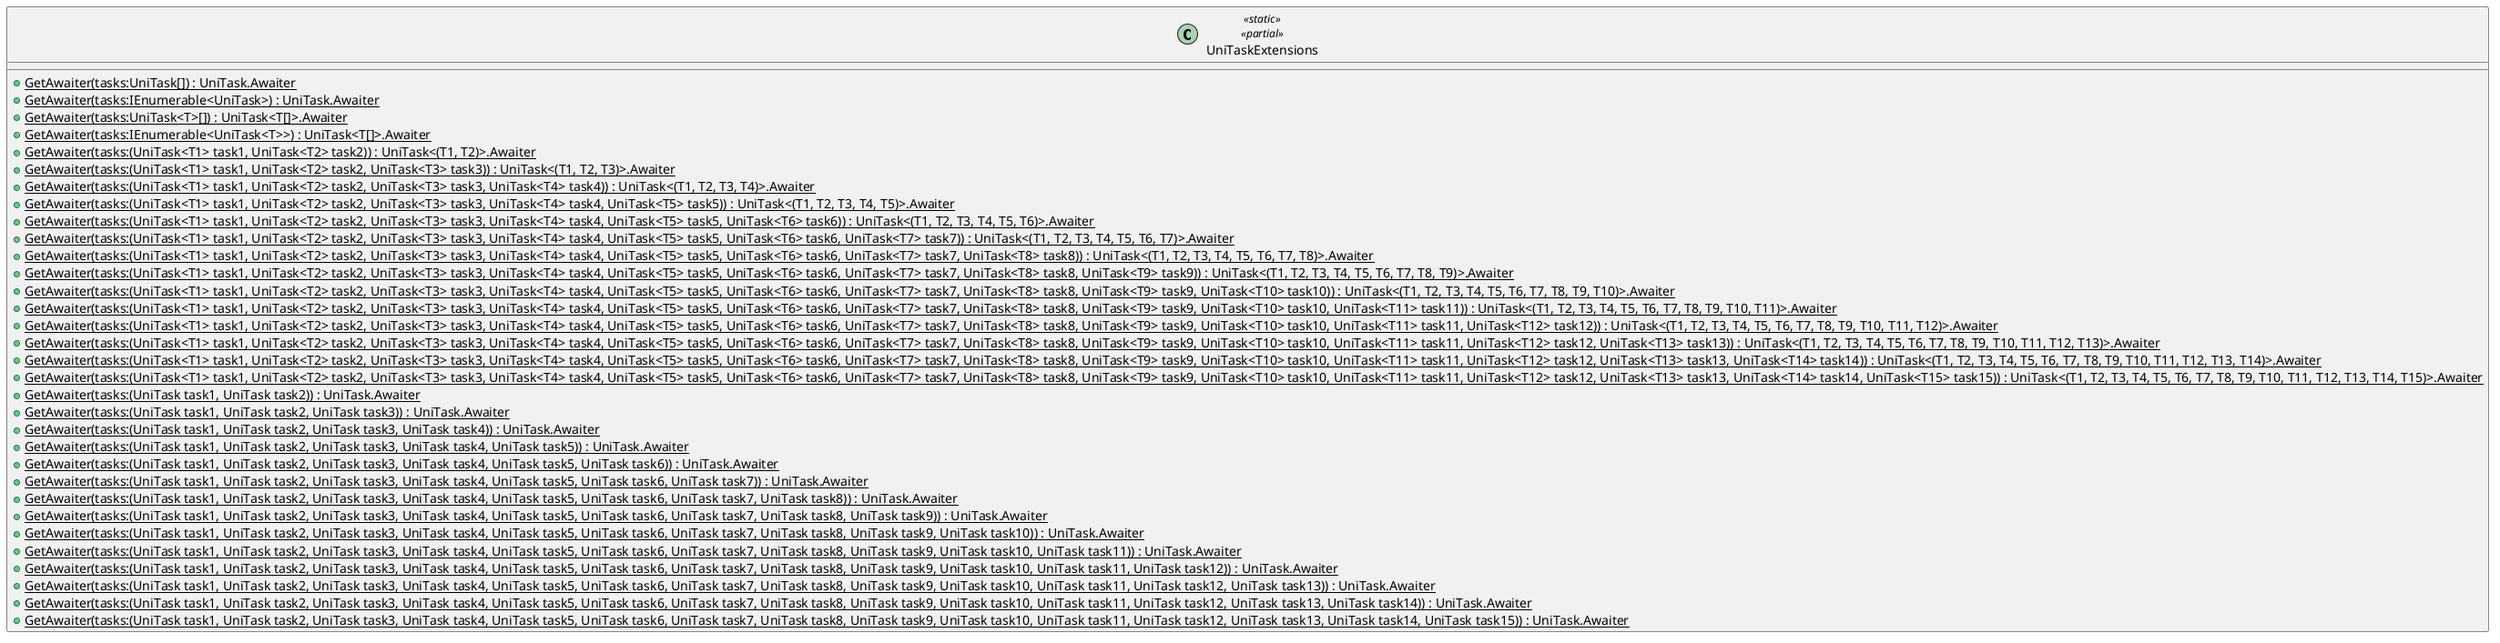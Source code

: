 @startuml
class UniTaskExtensions <<static>> <<partial>> {
    + {static} GetAwaiter(tasks:UniTask[]) : UniTask.Awaiter
    + {static} GetAwaiter(tasks:IEnumerable<UniTask>) : UniTask.Awaiter
    + {static} GetAwaiter(tasks:UniTask<T>[]) : UniTask<T[]>.Awaiter
    + {static} GetAwaiter(tasks:IEnumerable<UniTask<T>>) : UniTask<T[]>.Awaiter
    + {static} GetAwaiter(tasks:(UniTask<T1> task1, UniTask<T2> task2)) : UniTask<(T1, T2)>.Awaiter
    + {static} GetAwaiter(tasks:(UniTask<T1> task1, UniTask<T2> task2, UniTask<T3> task3)) : UniTask<(T1, T2, T3)>.Awaiter
    + {static} GetAwaiter(tasks:(UniTask<T1> task1, UniTask<T2> task2, UniTask<T3> task3, UniTask<T4> task4)) : UniTask<(T1, T2, T3, T4)>.Awaiter
    + {static} GetAwaiter(tasks:(UniTask<T1> task1, UniTask<T2> task2, UniTask<T3> task3, UniTask<T4> task4, UniTask<T5> task5)) : UniTask<(T1, T2, T3, T4, T5)>.Awaiter
    + {static} GetAwaiter(tasks:(UniTask<T1> task1, UniTask<T2> task2, UniTask<T3> task3, UniTask<T4> task4, UniTask<T5> task5, UniTask<T6> task6)) : UniTask<(T1, T2, T3, T4, T5, T6)>.Awaiter
    + {static} GetAwaiter(tasks:(UniTask<T1> task1, UniTask<T2> task2, UniTask<T3> task3, UniTask<T4> task4, UniTask<T5> task5, UniTask<T6> task6, UniTask<T7> task7)) : UniTask<(T1, T2, T3, T4, T5, T6, T7)>.Awaiter
    + {static} GetAwaiter(tasks:(UniTask<T1> task1, UniTask<T2> task2, UniTask<T3> task3, UniTask<T4> task4, UniTask<T5> task5, UniTask<T6> task6, UniTask<T7> task7, UniTask<T8> task8)) : UniTask<(T1, T2, T3, T4, T5, T6, T7, T8)>.Awaiter
    + {static} GetAwaiter(tasks:(UniTask<T1> task1, UniTask<T2> task2, UniTask<T3> task3, UniTask<T4> task4, UniTask<T5> task5, UniTask<T6> task6, UniTask<T7> task7, UniTask<T8> task8, UniTask<T9> task9)) : UniTask<(T1, T2, T3, T4, T5, T6, T7, T8, T9)>.Awaiter
    + {static} GetAwaiter(tasks:(UniTask<T1> task1, UniTask<T2> task2, UniTask<T3> task3, UniTask<T4> task4, UniTask<T5> task5, UniTask<T6> task6, UniTask<T7> task7, UniTask<T8> task8, UniTask<T9> task9, UniTask<T10> task10)) : UniTask<(T1, T2, T3, T4, T5, T6, T7, T8, T9, T10)>.Awaiter
    + {static} GetAwaiter(tasks:(UniTask<T1> task1, UniTask<T2> task2, UniTask<T3> task3, UniTask<T4> task4, UniTask<T5> task5, UniTask<T6> task6, UniTask<T7> task7, UniTask<T8> task8, UniTask<T9> task9, UniTask<T10> task10, UniTask<T11> task11)) : UniTask<(T1, T2, T3, T4, T5, T6, T7, T8, T9, T10, T11)>.Awaiter
    + {static} GetAwaiter(tasks:(UniTask<T1> task1, UniTask<T2> task2, UniTask<T3> task3, UniTask<T4> task4, UniTask<T5> task5, UniTask<T6> task6, UniTask<T7> task7, UniTask<T8> task8, UniTask<T9> task9, UniTask<T10> task10, UniTask<T11> task11, UniTask<T12> task12)) : UniTask<(T1, T2, T3, T4, T5, T6, T7, T8, T9, T10, T11, T12)>.Awaiter
    + {static} GetAwaiter(tasks:(UniTask<T1> task1, UniTask<T2> task2, UniTask<T3> task3, UniTask<T4> task4, UniTask<T5> task5, UniTask<T6> task6, UniTask<T7> task7, UniTask<T8> task8, UniTask<T9> task9, UniTask<T10> task10, UniTask<T11> task11, UniTask<T12> task12, UniTask<T13> task13)) : UniTask<(T1, T2, T3, T4, T5, T6, T7, T8, T9, T10, T11, T12, T13)>.Awaiter
    + {static} GetAwaiter(tasks:(UniTask<T1> task1, UniTask<T2> task2, UniTask<T3> task3, UniTask<T4> task4, UniTask<T5> task5, UniTask<T6> task6, UniTask<T7> task7, UniTask<T8> task8, UniTask<T9> task9, UniTask<T10> task10, UniTask<T11> task11, UniTask<T12> task12, UniTask<T13> task13, UniTask<T14> task14)) : UniTask<(T1, T2, T3, T4, T5, T6, T7, T8, T9, T10, T11, T12, T13, T14)>.Awaiter
    + {static} GetAwaiter(tasks:(UniTask<T1> task1, UniTask<T2> task2, UniTask<T3> task3, UniTask<T4> task4, UniTask<T5> task5, UniTask<T6> task6, UniTask<T7> task7, UniTask<T8> task8, UniTask<T9> task9, UniTask<T10> task10, UniTask<T11> task11, UniTask<T12> task12, UniTask<T13> task13, UniTask<T14> task14, UniTask<T15> task15)) : UniTask<(T1, T2, T3, T4, T5, T6, T7, T8, T9, T10, T11, T12, T13, T14, T15)>.Awaiter
    + {static} GetAwaiter(tasks:(UniTask task1, UniTask task2)) : UniTask.Awaiter
    + {static} GetAwaiter(tasks:(UniTask task1, UniTask task2, UniTask task3)) : UniTask.Awaiter
    + {static} GetAwaiter(tasks:(UniTask task1, UniTask task2, UniTask task3, UniTask task4)) : UniTask.Awaiter
    + {static} GetAwaiter(tasks:(UniTask task1, UniTask task2, UniTask task3, UniTask task4, UniTask task5)) : UniTask.Awaiter
    + {static} GetAwaiter(tasks:(UniTask task1, UniTask task2, UniTask task3, UniTask task4, UniTask task5, UniTask task6)) : UniTask.Awaiter
    + {static} GetAwaiter(tasks:(UniTask task1, UniTask task2, UniTask task3, UniTask task4, UniTask task5, UniTask task6, UniTask task7)) : UniTask.Awaiter
    + {static} GetAwaiter(tasks:(UniTask task1, UniTask task2, UniTask task3, UniTask task4, UniTask task5, UniTask task6, UniTask task7, UniTask task8)) : UniTask.Awaiter
    + {static} GetAwaiter(tasks:(UniTask task1, UniTask task2, UniTask task3, UniTask task4, UniTask task5, UniTask task6, UniTask task7, UniTask task8, UniTask task9)) : UniTask.Awaiter
    + {static} GetAwaiter(tasks:(UniTask task1, UniTask task2, UniTask task3, UniTask task4, UniTask task5, UniTask task6, UniTask task7, UniTask task8, UniTask task9, UniTask task10)) : UniTask.Awaiter
    + {static} GetAwaiter(tasks:(UniTask task1, UniTask task2, UniTask task3, UniTask task4, UniTask task5, UniTask task6, UniTask task7, UniTask task8, UniTask task9, UniTask task10, UniTask task11)) : UniTask.Awaiter
    + {static} GetAwaiter(tasks:(UniTask task1, UniTask task2, UniTask task3, UniTask task4, UniTask task5, UniTask task6, UniTask task7, UniTask task8, UniTask task9, UniTask task10, UniTask task11, UniTask task12)) : UniTask.Awaiter
    + {static} GetAwaiter(tasks:(UniTask task1, UniTask task2, UniTask task3, UniTask task4, UniTask task5, UniTask task6, UniTask task7, UniTask task8, UniTask task9, UniTask task10, UniTask task11, UniTask task12, UniTask task13)) : UniTask.Awaiter
    + {static} GetAwaiter(tasks:(UniTask task1, UniTask task2, UniTask task3, UniTask task4, UniTask task5, UniTask task6, UniTask task7, UniTask task8, UniTask task9, UniTask task10, UniTask task11, UniTask task12, UniTask task13, UniTask task14)) : UniTask.Awaiter
    + {static} GetAwaiter(tasks:(UniTask task1, UniTask task2, UniTask task3, UniTask task4, UniTask task5, UniTask task6, UniTask task7, UniTask task8, UniTask task9, UniTask task10, UniTask task11, UniTask task12, UniTask task13, UniTask task14, UniTask task15)) : UniTask.Awaiter
}
@enduml
